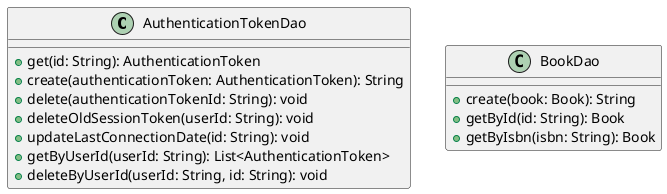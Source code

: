 @startuml dao-class-diagram

class AuthenticationTokenDao {
    + get(id: String): AuthenticationToken
    + create(authenticationToken: AuthenticationToken): String
    + delete(authenticationTokenId: String): void
    + deleteOldSessionToken(userId: String): void
    + updateLastConnectionDate(id: String): void
    + getByUserId(userId: String): List<AuthenticationToken>
    + deleteByUserId(userId: String, id: String): void
}

class BookDao {
    +create(book: Book): String
    +getById(id: String): Book
    +getByIsbn(isbn: String): Book
}

@enduml